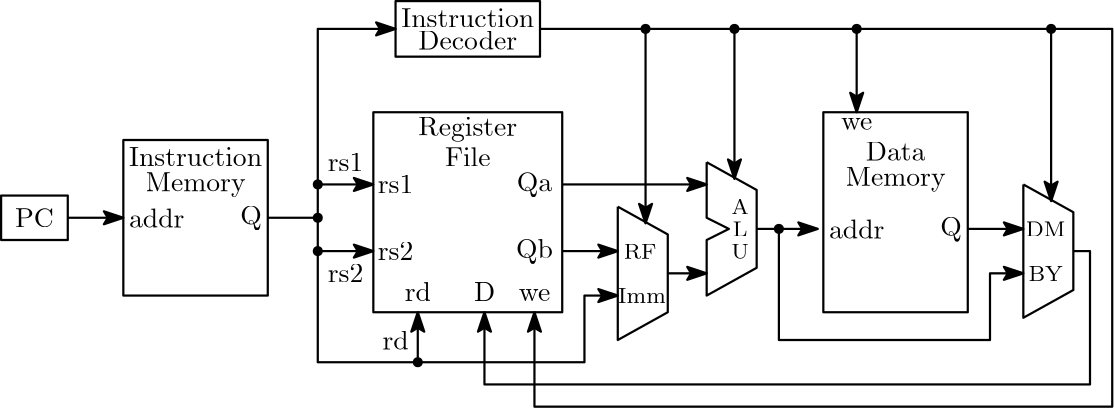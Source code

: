 <?xml version="1.0"?>
<!DOCTYPE ipe SYSTEM "ipe.dtd">
<ipe version="70206" creator="Ipe 7.2.7">
<info created="D:20190910205947" modified="D:20190919000910"/>
<ipestyle name="basic">
<symbol name="arrow/arc(spx)">
<path stroke="sym-stroke" fill="sym-stroke" pen="sym-pen">
0 0 m
-1 0.333 l
-1 -0.333 l
h
</path>
</symbol>
<symbol name="arrow/farc(spx)">
<path stroke="sym-stroke" fill="white" pen="sym-pen">
0 0 m
-1 0.333 l
-1 -0.333 l
h
</path>
</symbol>
<symbol name="arrow/ptarc(spx)">
<path stroke="sym-stroke" fill="sym-stroke" pen="sym-pen">
0 0 m
-1 0.333 l
-0.8 0 l
-1 -0.333 l
h
</path>
</symbol>
<symbol name="arrow/fptarc(spx)">
<path stroke="sym-stroke" fill="white" pen="sym-pen">
0 0 m
-1 0.333 l
-0.8 0 l
-1 -0.333 l
h
</path>
</symbol>
<symbol name="mark/circle(sx)" transformations="translations">
<path fill="sym-stroke">
0.6 0 0 0.6 0 0 e
0.4 0 0 0.4 0 0 e
</path>
</symbol>
<symbol name="mark/disk(sx)" transformations="translations">
<path fill="sym-stroke">
0.6 0 0 0.6 0 0 e
</path>
</symbol>
<symbol name="mark/fdisk(sfx)" transformations="translations">
<group>
<path fill="sym-fill">
0.5 0 0 0.5 0 0 e
</path>
<path fill="sym-stroke" fillrule="eofill">
0.6 0 0 0.6 0 0 e
0.4 0 0 0.4 0 0 e
</path>
</group>
</symbol>
<symbol name="mark/box(sx)" transformations="translations">
<path fill="sym-stroke" fillrule="eofill">
-0.6 -0.6 m
0.6 -0.6 l
0.6 0.6 l
-0.6 0.6 l
h
-0.4 -0.4 m
0.4 -0.4 l
0.4 0.4 l
-0.4 0.4 l
h
</path>
</symbol>
<symbol name="mark/square(sx)" transformations="translations">
<path fill="sym-stroke">
-0.6 -0.6 m
0.6 -0.6 l
0.6 0.6 l
-0.6 0.6 l
h
</path>
</symbol>
<symbol name="mark/fsquare(sfx)" transformations="translations">
<group>
<path fill="sym-fill">
-0.5 -0.5 m
0.5 -0.5 l
0.5 0.5 l
-0.5 0.5 l
h
</path>
<path fill="sym-stroke" fillrule="eofill">
-0.6 -0.6 m
0.6 -0.6 l
0.6 0.6 l
-0.6 0.6 l
h
-0.4 -0.4 m
0.4 -0.4 l
0.4 0.4 l
-0.4 0.4 l
h
</path>
</group>
</symbol>
<symbol name="mark/cross(sx)" transformations="translations">
<group>
<path fill="sym-stroke">
-0.43 -0.57 m
0.57 0.43 l
0.43 0.57 l
-0.57 -0.43 l
h
</path>
<path fill="sym-stroke">
-0.43 0.57 m
0.57 -0.43 l
0.43 -0.57 l
-0.57 0.43 l
h
</path>
</group>
</symbol>
<symbol name="arrow/fnormal(spx)">
<path stroke="sym-stroke" fill="white" pen="sym-pen">
0 0 m
-1 0.333 l
-1 -0.333 l
h
</path>
</symbol>
<symbol name="arrow/pointed(spx)">
<path stroke="sym-stroke" fill="sym-stroke" pen="sym-pen">
0 0 m
-1 0.333 l
-0.8 0 l
-1 -0.333 l
h
</path>
</symbol>
<symbol name="arrow/fpointed(spx)">
<path stroke="sym-stroke" fill="white" pen="sym-pen">
0 0 m
-1 0.333 l
-0.8 0 l
-1 -0.333 l
h
</path>
</symbol>
<symbol name="arrow/linear(spx)">
<path stroke="sym-stroke" pen="sym-pen">
-1 0.333 m
0 0 l
-1 -0.333 l
</path>
</symbol>
<symbol name="arrow/fdouble(spx)">
<path stroke="sym-stroke" fill="white" pen="sym-pen">
0 0 m
-1 0.333 l
-1 -0.333 l
h
-1 0 m
-2 0.333 l
-2 -0.333 l
h
</path>
</symbol>
<symbol name="arrow/double(spx)">
<path stroke="sym-stroke" fill="sym-stroke" pen="sym-pen">
0 0 m
-1 0.333 l
-1 -0.333 l
h
-1 0 m
-2 0.333 l
-2 -0.333 l
h
</path>
</symbol>
<pen name="heavier" value="0.8"/>
<pen name="fat" value="1.2"/>
<pen name="ultrafat" value="2"/>
<symbolsize name="large" value="5"/>
<symbolsize name="small" value="2"/>
<symbolsize name="tiny" value="1.1"/>
<arrowsize name="large" value="10"/>
<arrowsize name="small" value="5"/>
<arrowsize name="tiny" value="3"/>
<color name="red1" value="1 0 0"/>
<color name="red2" value="0.933 0 0"/>
<color name="red3" value="0.804 0 0"/>
<color name="red4" value="0.545 0 0"/>
<color name="green1" value="0 1 0"/>
<color name="green2" value="0 0.933 0"/>
<color name="green3" value="0 0.804 0"/>
<color name="green4" value="0 0.545 0"/>
<color name="green" value="0 1 0"/>
<color name="blue1" value="0 0 1"/>
<color name="blue2" value="0 0 0.933"/>
<color name="blue3" value="0 0 0.804"/>
<color name="blue4" value="0 0 0.545"/>
<color name="yellow" value="1 1 0"/>
<color name="orange" value="1 0.647 0"/>
<color name="gold" value="1 0.843 0"/>
<color name="purple" value="0.627 0.125 0.941"/>
<color name="gray" value="0.745"/>
<color name="brown" value="0.647 0.165 0.165"/>
<color name="navy" value="0 0 0.502"/>
<color name="pink" value="1 0.753 0.796"/>
<color name="seagreen" value="0.18 0.545 0.341"/>
<color name="turquoise" value="0.251 0.878 0.816"/>
<color name="violet" value="0.933 0.51 0.933"/>
<color name="darkblue" value="0 0 0.545"/>
<color name="darkcyan" value="0 0.545 0.545"/>
<color name="darkgray" value="0.663"/>
<color name="darkgreen" value="0 0.392 0"/>
<color name="darkmagenta" value="0.545 0 0.545"/>
<color name="darkorange" value="1 0.549 0"/>
<color name="darkred" value="0.545 0 0"/>
<color name="lightblue" value="0.678 0.847 0.902"/>
<color name="lightcyan" value="0.878 1 1"/>
<color name="lightgray" value="0.827"/>
<color name="lightgreen" value="0.565 0.933 0.565"/>
<color name="lightyellow" value="1 1 0.878"/>
<dashstyle name="dashed1" value="[1] 0"/>
<dashstyle name="dashed2" value="[2] 0"/>
<dashstyle name="dashed3" value="[4] 0"/>
<dashstyle name="dotted1" value="[1 1] 0"/>
<dashstyle name="dotted2" value="[1 2] 0"/>
<dashstyle name="dotted3" value="[1 3] 0"/>
<dashstyle name="dash dotted" value="[4 2 1 2] 0"/>
<dashstyle name="dash dot dotted" value="[4 2 1 2 1 2] 0"/>
<textsize name="large" value="\large"/>
<textsize name="Large" value="\Large"/>
<textsize name="LARGE" value="\LARGE"/>
<textsize name="huge" value="\huge"/>
<textsize name="Huge" value="\Huge"/>
<textsize name="small" value="\small"/>
<textsize name="footnote" value="\footnotesize"/>
<textsize name="tiny" value="\tiny"/>
<textstyle name="center" begin="\begin{center}" end="\end{center}"/>
<textstyle name="itemize" begin="\begin{itemize}" end="\end{itemize}"/>
<textstyle name="item" begin="\begin{itemize}\item{}" end="\end{itemize}"/>
<gridsize name="1 pts" value="1"/>
<gridsize name="2 pts" value="2"/>
<gridsize name="4 pts" value="4"/>
<gridsize name="8 pts (~3 mm)" value="8"/>
<gridsize name="16 pts (~6 mm)" value="16"/>
<gridsize name="32 pts (~12 mm)" value="32"/>
<gridsize name="10 pts (~3.5 mm)" value="10"/>
<gridsize name="20 pts (~7 mm)" value="20"/>
<gridsize name="14 pts (~5 mm)" value="14"/>
<gridsize name="28 pts (~10 mm)" value="28"/>
<gridsize name="56 pts (~20 mm)" value="56"/>
<anglesize name="90 deg" value="90"/>
<anglesize name="60 deg" value="60"/>
<anglesize name="45 deg" value="45"/>
<anglesize name="30 deg" value="30"/>
<anglesize name="22.5 deg" value="22.5"/>
<opacity name="10%" value="0.1"/>
<opacity name="30%" value="0.3"/>
<opacity name="50%" value="0.5"/>
<opacity name="75%" value="0.75"/>
<layout paper="416 160" origin="0 0" frame="416 160"/>
<tiling name="falling" angle="-60" step="4" width="1"/>
<tiling name="rising" angle="30" step="4" width="1"/>
</ipestyle>
<page>
<layer name="alpha"/>
<view layers="alpha" active="alpha"/>
<path layer="alpha" matrix="1 0 0 1 -130 -464" stroke="black" pen="heavier">
360 544 m
360 496 l
378 506 l
378 534 l
360 544 l
</path>
<text matrix="1 0 0 1 4 -44" transformations="translations" pos="16 120" stroke="black" type="label" width="13.975" height="6.808" depth="0" halign="center" valign="center">PC</text>
<text matrix="1 0 0 1 8 -50" transformations="translations" pos="56 126" stroke="black" type="label" width="19.953" height="6.918" depth="0" halign="center" valign="center">addr</text>
<text matrix="1 0 0 1 18 -52" transformations="translations" pos="80 128" stroke="black" type="label" width="7.749" height="6.815" depth="1.93" halign="center" valign="center">Q</text>
<group matrix="1 0 0 1 32 2">
<text matrix="1 0 0 1 -10 -30" transformations="translations" pos="56 126" stroke="black" type="label" width="47.959" height="6.808" depth="0" halign="center" valign="center">Instruction</text>
<text matrix="1 0 0 1 -10 -40" transformations="translations" pos="56 126" stroke="black" type="label" width="36.004" height="6.815" depth="1.93" halign="center" valign="center">Memory</text>
</group>
<path matrix="1 0 0 1 -130 -464" stroke="black" pen="heavier">
182 568 m
182 512 l
234 512 l
234 568 l
h
</path>
<group matrix="1 0 0 1 -104 -416">
<group matrix="1 0 0 1 178 446">
<text matrix="1 0 0 1 22 -10" transformations="translations" pos="80 128" stroke="black" type="label" width="47.959" height="6.808" depth="0" halign="center" valign="center">Instruction</text>
<text matrix="1 0 0 1 22 -18" transformations="translations" pos="80 128" stroke="black" type="label" width="35.589" height="6.918" depth="0" halign="center" valign="center">Decoder</text>
</group>
<path stroke="black" pen="heavier">
254 570 m
254 550 l
306 550 l
306 570 l
h
</path>
</group>
<text matrix="1 0 0 1 260 -54" transformations="translations" pos="56 126" stroke="black" type="label" width="19.953" height="6.918" depth="0" halign="center" valign="center">addr</text>
<text matrix="1 0 0 1 270 -56" transformations="translations" pos="80 128" stroke="black" type="label" width="7.749" height="6.815" depth="1.93" halign="center" valign="center">Q</text>
<group matrix="1 0 0 1 284 4">
<text matrix="1 0 0 1 -10 -30" transformations="translations" pos="56 126" stroke="black" type="label" width="21.447" height="6.808" depth="0" halign="center" valign="center">Data</text>
<text matrix="1 0 0 1 -10 -40" transformations="translations" pos="56 126" stroke="black" type="label" width="36.004" height="6.815" depth="1.93" halign="center" valign="center">Memory</text>
</group>
<path matrix="1 0 0 1 -136 -464" stroke="black" pen="heavier">
440 578 m
440 506 l
492 506 l
492 578 l
h
</path>
<path matrix="1 0 0 1 -130 -464" stroke="black" pen="heavier">
392 560 m
392 540 l
400 536 l
392 532 l
392 512 l
410 522 l
410 550 l
392 560 l
</path>
<path matrix="1 0 0 1 -130 -464" stroke="black" pen="heavier" arrow="pointed/normal">
378 520 m
392 520 l
</path>
<path matrix="1 0 0 1 -130 -464" stroke="black" pen="heavier" arrow="pointed/normal">
340 552 m
392 552 l
</path>
<group matrix="1 0 0 1 -88 -426">
<text matrix="1 0 0 1 208 408" transformations="translations" pos="56 126" stroke="black" type="label" width="35.644" height="6.815" depth="1.93" halign="center" valign="center">Register</text>
<text matrix="1 0 0 1 208 398" transformations="translations" pos="56 126" stroke="black" type="label" width="16.466" height="6.918" depth="0" halign="center" valign="center">File</text>
</group>
<text matrix="1 0 0 1 94 -38" transformations="translations" pos="56 126" stroke="black" type="label" width="12.813" height="6.42" depth="0" halign="center" valign="center">rs1</text>
<text matrix="1 0 0 1 144 -38" transformations="translations" pos="56 126" stroke="black" type="label" width="12.73" height="6.815" depth="1.93" halign="center" valign="center">Qa</text>
<text matrix="1 0 0 1 94 -62" transformations="translations" pos="56 126" stroke="black" type="label" width="12.813" height="6.42" depth="0" halign="center" valign="center">rs2</text>
<text matrix="1 0 0 1 144 -62" transformations="translations" pos="56 126" stroke="black" type="label" width="13.284" height="6.926" depth="1.93" halign="center" valign="center">Qb</text>
<text matrix="1 0 0 1 126 -80" transformations="translations" pos="56 126" stroke="black" type="label" width="7.61" height="6.808" depth="0" halign="center" valign="baseline">D</text>
<text matrix="1 0 0 1 102 -80" transformations="translations" pos="56 126" stroke="black" type="label" width="9.437" height="6.918" depth="0" halign="center" valign="baseline">rd</text>
<text matrix="1 0 0 1 144 -80" transformations="translations" pos="56 126" stroke="black" type="label" width="11.346" height="4.289" depth="0" halign="center" valign="baseline">we</text>
<path matrix="1 0 0 1 -130 -464" stroke="black" pen="heavier">
340 506 m
340 578 l
272 578 l
272 506 l
h
</path>
<path matrix="1 0 0 1 -130 -464" stroke="black" pen="heavier" arrow="pointed/normal">
340 528 m
360 528 l
</path>
<path matrix="1 0 0 1 -130 -464" stroke="black" pen="heavier" arrow="pointed/normal">
410 536 m
432 536 l
</path>
<text matrix="1 0 0 1 260 -14" transformations="translations" pos="56 126" stroke="black" type="label" width="11.346" height="4.289" depth="0" halign="center" valign="top">we</text>
<path matrix="1 0 0 1 -148 -466" stroke="black" pen="heavier">
524 554 m
524 506 l
542 516 l
542 544 l
524 554 l
</path>
<path matrix="1 0 0 1 -128 -464" stroke="black" pen="heavier" arrow="pointed/normal">
484 536 m
504 536 l
</path>
<text matrix="1 0 0 1 182 -62" transformations="translations" pos="56 126" stroke="black" type="label" width="11.753" height="5.446" depth="0" halign="center" valign="center" size="footnote">RF</text>
<text matrix="1 0 0 1 182.705 -78" transformations="translations" pos="56 126" stroke="black" type="label" width="17.164" height="5.446" depth="0" halign="center" valign="center" size="footnote">Imm</text>
<path matrix="1 0 0 1 -130 -464" stroke="black" pen="heavier" arrow="pointed/normal" rarrow="pointed/normal">
280 608 m
252 608 l
252 488 l
348 488 l
348 512 l
360 512 l
</path>
<path matrix="1 0 0 1 -130 -464" stroke="black" pen="heavier" arrow="pointed/normal">
524 528 m
530 528 l
530 480 l
312 480 l
312 506 l
</path>
<path matrix="1 0 0 1 -130 -464" stroke="black" pen="heavier" arrow="pointed/normal">
516 608 m
538 608 l
538 472 l
330 472 l
330 506 l
</path>
<path matrix="1 0 0 1 -130 -464" stroke="black" pen="heavier" arrow="pointed/normal">
288 488 m
288 506 l
</path>
<use matrix="1 0 0 1 -130 -464" name="mark/disk(sx)" pos="288 488" size="normal" stroke="black"/>
<use matrix="1 0 0 1 -130 -464" name="mark/disk(sx)" pos="252 528" size="normal" stroke="black"/>
<use matrix="1 0 0 1 -130 -464" name="mark/disk(sx)" pos="252 552" size="normal" stroke="black"/>
<path matrix="1 0 0 1 -130 -464" stroke="black" pen="heavier" arrow="pointed/normal">
252 552 m
272 552 l
</path>
<path matrix="1 0 0 1 -130 -464" stroke="black" pen="heavier" arrow="pointed/normal">
252 528 m
272 528 l
</path>
<path matrix="1 0 0 1 -130 -464" stroke="black" pen="heavier">
234 540 m
252 540 l
</path>
<use matrix="1 0 0 1 -130 -464" name="mark/disk(sx)" pos="252 540" size="normal" stroke="black"/>
<text matrix="1 0 0 1 218 -46" transformations="translations" pos="56 126" stroke="black" type="label" width="6.343" height="5.446" depth="0" halign="center" valign="center" size="footnote">A</text>
<text matrix="1 0 0 1 218 -54" transformations="translations" pos="56 126" stroke="black" type="label" width="5.289" height="5.446" depth="0" halign="center" valign="center" size="footnote">L</text>
<text matrix="1 0 0 1 218 -62" transformations="translations" pos="56 126" stroke="black" type="label" width="6.343" height="5.446" depth="0" halign="center" valign="center" size="footnote">U</text>
<text matrix="1 0 0 1 304 -56" transformations="translations" pos="80 128" stroke="black" type="label" width="14.219" height="5.446" depth="0" halign="center" valign="center" size="footnote">DM</text>
<text matrix="1 0 0 1 304 -72" transformations="translations" pos="80 128" stroke="black" type="label" width="12.337" height="5.446" depth="0" halign="center" valign="center" size="footnote">BY</text>
<use matrix="1 0 0 1 -136 -464" name="mark/disk(sx)" pos="424 536" size="normal" stroke="black"/>
<path matrix="1 0 0 1 -128 -464" stroke="black" pen="heavier" arrow="pointed/normal">
416 536 m
416 496 l
492 496 l
492 520 l
504 520 l
</path>
<path matrix="1 0 0 1 -130 -464" stroke="black" pen="heavier" arrow="pointed/normal">
332 608 m
370 608 l
370 538 l
</path>
<path matrix="1 0 0 1 -130 -464" stroke="black" pen="heavier" arrow="pointed/normal">
370 608 m
402 608 l
402 554 l
</path>
<path matrix="1 0 0 1 -130 -464" stroke="black" pen="heavier" arrow="pointed/normal">
402 608 m
446 608 l
446 578 l
</path>
<path matrix="1 0 0 1 -130 -464" stroke="black" pen="heavier" arrow="pointed/normal">
446 608 m
516 608 l
516 546 l
</path>
<use matrix="1 0 0 1 -130 -464" name="mark/disk(sx)" pos="370 608" size="normal" stroke="black"/>
<use matrix="1 0 0 1 -130 -464" name="mark/disk(sx)" pos="402 608" size="normal" stroke="black"/>
<use matrix="1 0 0 1 -130 -464" name="mark/disk(sx)" pos="446 608" size="normal" stroke="black"/>
<use matrix="1 0 0 1 -130 -464" name="mark/disk(sx)" pos="516 608" size="normal" stroke="black"/>
<path matrix="1 0 0 1 -112 -468" stroke="black" pen="heavier">
120 552 m
120 536 l
144 536 l
144 552 l
h
</path>
<path matrix="1 0 0 1 -220 -476" stroke="black" pen="heavier" arrow="pointed/normal">
252 552 m
272 552 l
</path>
<text matrix="1 0 0 1 76 -30" transformations="translations" pos="56 126" stroke="black" type="label" width="12.813" height="6.42" depth="0" halign="center" valign="center">rs1</text>
<text matrix="1 0 0 1 76 -70" transformations="translations" pos="56 126" stroke="black" type="label" width="12.813" height="6.42" depth="0" halign="center" valign="center">rs2</text>
<text matrix="1 0 0 1 94 -94" transformations="translations" pos="56 126" stroke="black" type="label" width="9.437" height="6.918" depth="0" halign="center" valign="center">rd</text>
</page>
</ipe>
